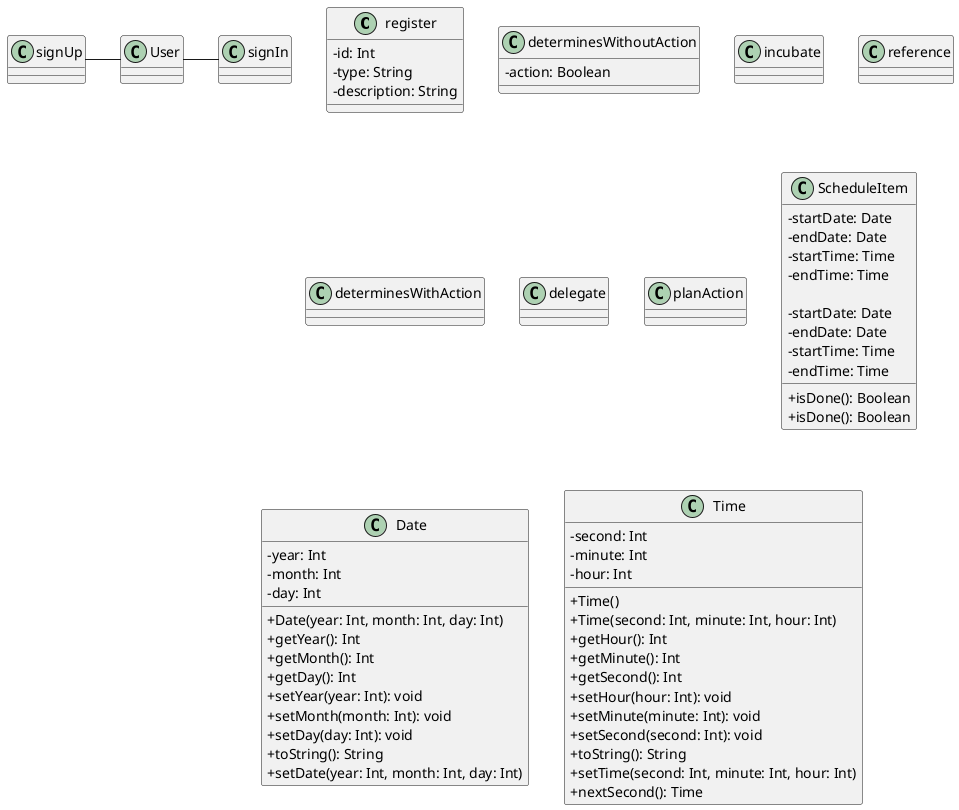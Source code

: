 @startuml meusys

skinparam ClassAttributeIconSize 0



class register {
  - id: Int
  - type: String
  - description: String  
}
class determinesWithoutAction {
  - action: Boolean
}
class incubate {}
class reference {}
class determinesWithAction {}
class delegate {}
class planAction {}

class ScheduleItem {
  - startDate: Date
  - endDate: Date
  - startTime: Time
  - endTime: Time
  + isDone(): Boolean
  
}

class ScheduleItem {
  - startDate: Date
  - endDate: Date
  - startTime: Time
  - endTime: Time
  + isDone(): Boolean
  
}

class Date {
  - year: Int
  - month: Int
  - day: Int
  + Date(year: Int, month: Int, day: Int)
  + getYear(): Int
  + getMonth(): Int
  + getDay(): Int
  + setYear(year: Int): void
  + setMonth(month: Int): void
  + setDay(day: Int): void
  + toString(): String
  + setDate(year: Int, month: Int, day: Int)
}

class Time {
  - second: Int
  - minute: Int
  - hour: Int
  + Time()
  + Time(second: Int, minute: Int, hour: Int)
  + getHour(): Int
  + getMinute(): Int
  + getSecond(): Int
  + setHour(hour: Int): void
  + setMinute(minute: Int): void
  + setSecond(second: Int): void
  + toString(): String
  + setTime(second: Int, minute: Int, hour: Int)
  + nextSecond(): Time
}

signUp - User
User - signIn

' scale 1
' left to right direction
' skinparam PackageStyle rectangle
' actor newUser
' actor user
' rectangle meusys {
  ' 
  ' newUser -- (register)
  ' newUser -u-> user
  ' user -- (login)
  ' user -- (write)
  ' user -- (audio)
  ' user -- (video)
  ' user -- (photography)
  ' user -- (attach file)
  ' user -- (determines)
  ' user -- (act)
' 
  ' (write)       -d.> (register item): include
  ' (audio)       -d.> (register item): include
  ' (video)       -d.> (register item): include
  ' (photography) -d.> (register item): include
  ' (attach file) -d.> (register item): include
' 
  ' (determines) <.d- (delegate)               : extend
  ' (determines) <.d- (plan action)            : extend
  ' (determines) <.d- (remove register item)   : extend
  ' (determines) <.d- (incubate register item) : extend
  ' (determines) <.d- (reference register item): extend
' }
@enduml 